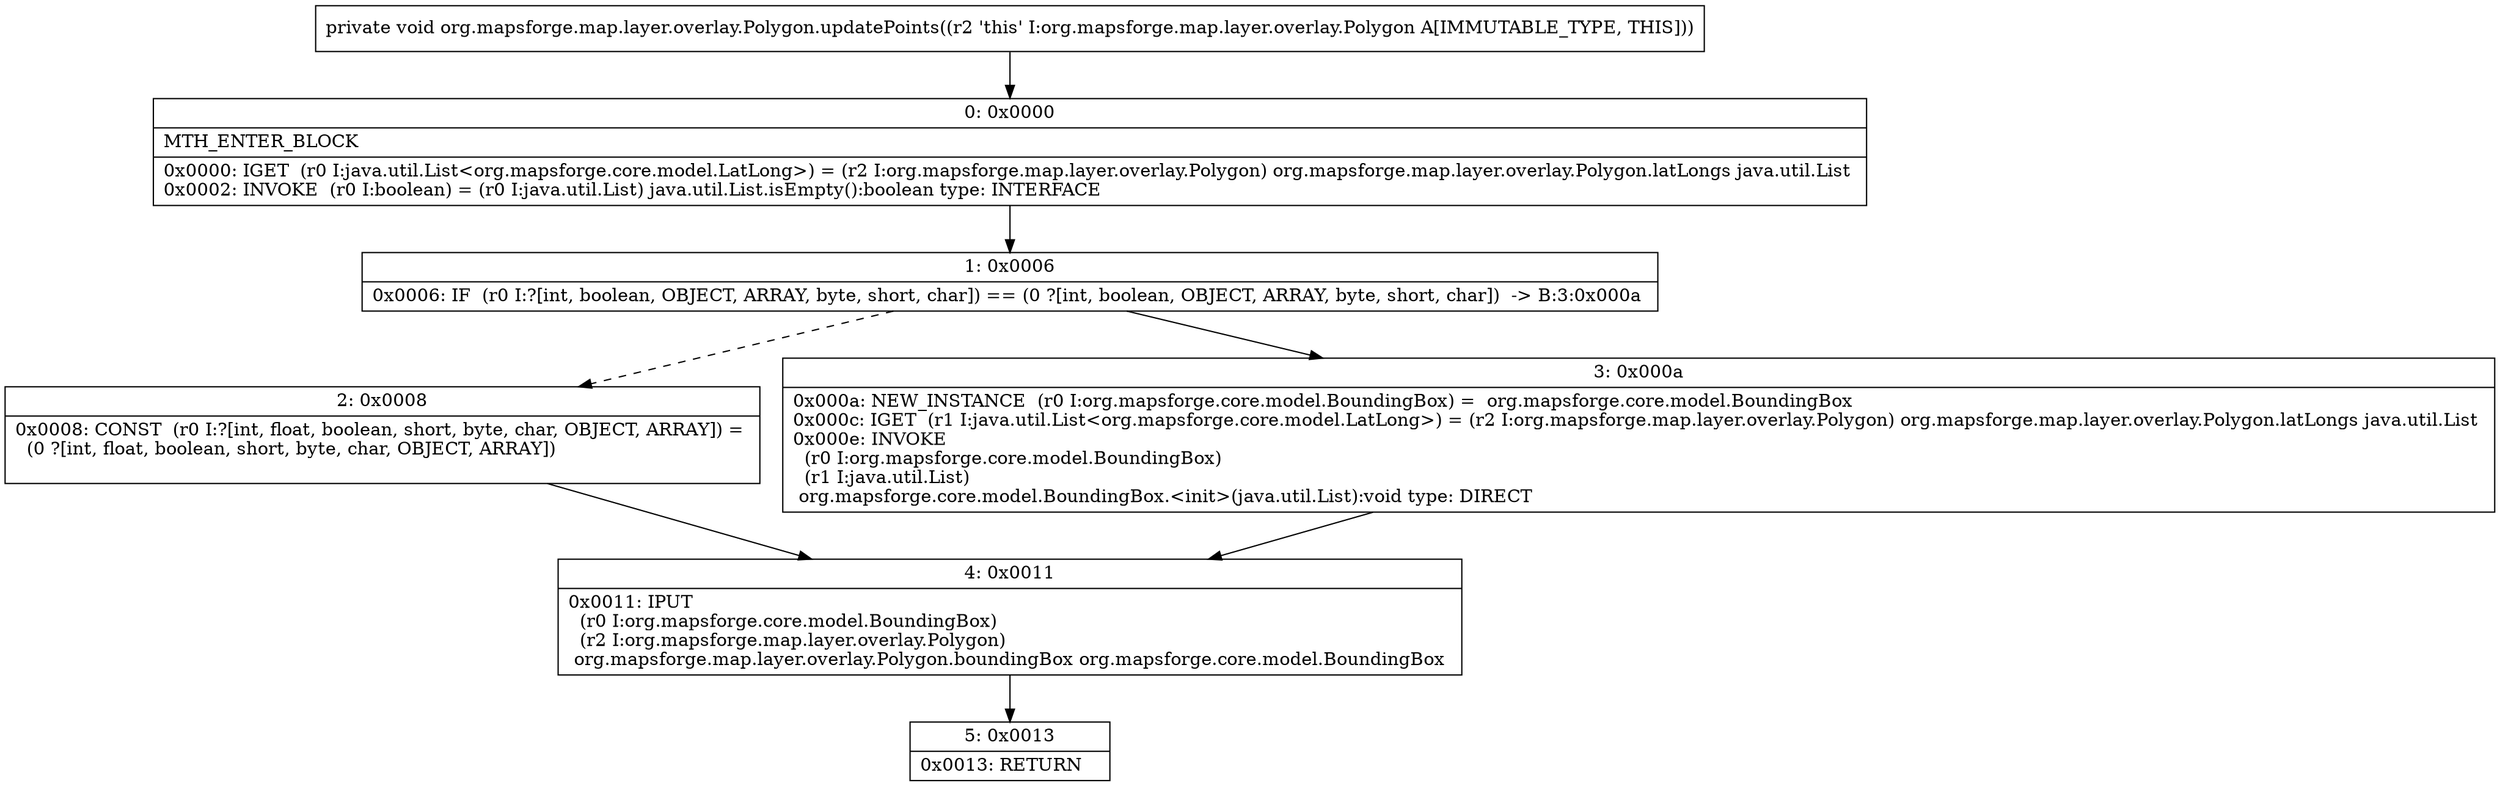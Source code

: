 digraph "CFG fororg.mapsforge.map.layer.overlay.Polygon.updatePoints()V" {
Node_0 [shape=record,label="{0\:\ 0x0000|MTH_ENTER_BLOCK\l|0x0000: IGET  (r0 I:java.util.List\<org.mapsforge.core.model.LatLong\>) = (r2 I:org.mapsforge.map.layer.overlay.Polygon) org.mapsforge.map.layer.overlay.Polygon.latLongs java.util.List \l0x0002: INVOKE  (r0 I:boolean) = (r0 I:java.util.List) java.util.List.isEmpty():boolean type: INTERFACE \l}"];
Node_1 [shape=record,label="{1\:\ 0x0006|0x0006: IF  (r0 I:?[int, boolean, OBJECT, ARRAY, byte, short, char]) == (0 ?[int, boolean, OBJECT, ARRAY, byte, short, char])  \-\> B:3:0x000a \l}"];
Node_2 [shape=record,label="{2\:\ 0x0008|0x0008: CONST  (r0 I:?[int, float, boolean, short, byte, char, OBJECT, ARRAY]) = \l  (0 ?[int, float, boolean, short, byte, char, OBJECT, ARRAY])\l \l}"];
Node_3 [shape=record,label="{3\:\ 0x000a|0x000a: NEW_INSTANCE  (r0 I:org.mapsforge.core.model.BoundingBox) =  org.mapsforge.core.model.BoundingBox \l0x000c: IGET  (r1 I:java.util.List\<org.mapsforge.core.model.LatLong\>) = (r2 I:org.mapsforge.map.layer.overlay.Polygon) org.mapsforge.map.layer.overlay.Polygon.latLongs java.util.List \l0x000e: INVOKE  \l  (r0 I:org.mapsforge.core.model.BoundingBox)\l  (r1 I:java.util.List)\l org.mapsforge.core.model.BoundingBox.\<init\>(java.util.List):void type: DIRECT \l}"];
Node_4 [shape=record,label="{4\:\ 0x0011|0x0011: IPUT  \l  (r0 I:org.mapsforge.core.model.BoundingBox)\l  (r2 I:org.mapsforge.map.layer.overlay.Polygon)\l org.mapsforge.map.layer.overlay.Polygon.boundingBox org.mapsforge.core.model.BoundingBox \l}"];
Node_5 [shape=record,label="{5\:\ 0x0013|0x0013: RETURN   \l}"];
MethodNode[shape=record,label="{private void org.mapsforge.map.layer.overlay.Polygon.updatePoints((r2 'this' I:org.mapsforge.map.layer.overlay.Polygon A[IMMUTABLE_TYPE, THIS])) }"];
MethodNode -> Node_0;
Node_0 -> Node_1;
Node_1 -> Node_2[style=dashed];
Node_1 -> Node_3;
Node_2 -> Node_4;
Node_3 -> Node_4;
Node_4 -> Node_5;
}

